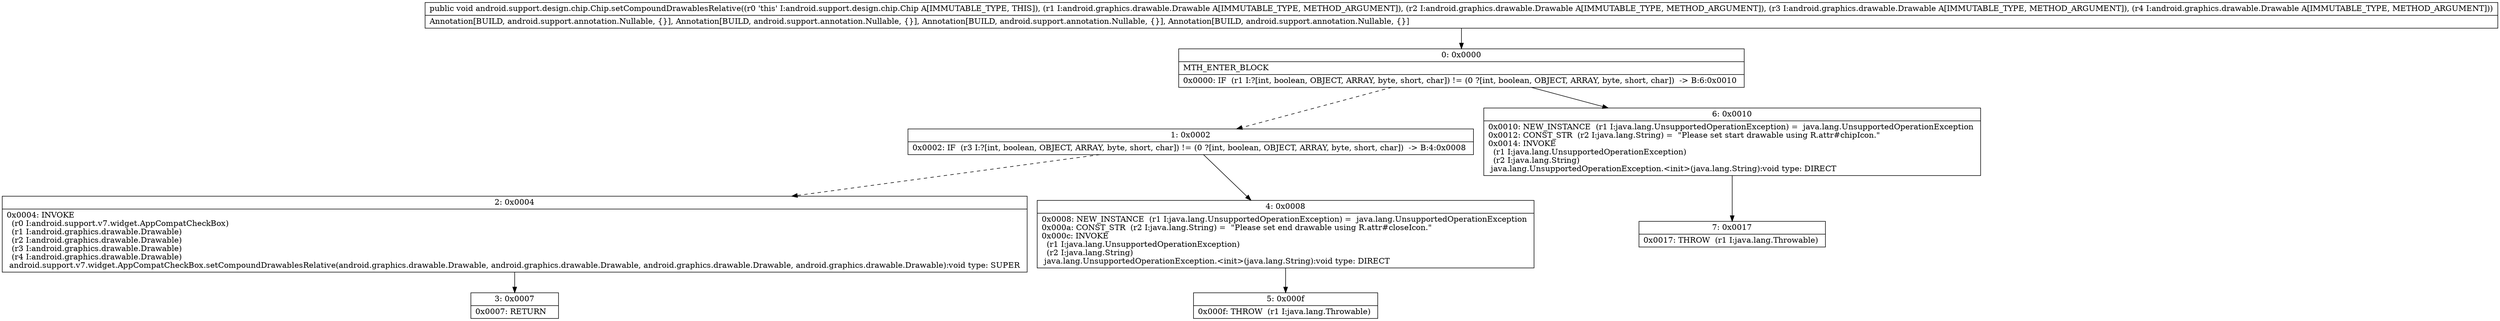 digraph "CFG forandroid.support.design.chip.Chip.setCompoundDrawablesRelative(Landroid\/graphics\/drawable\/Drawable;Landroid\/graphics\/drawable\/Drawable;Landroid\/graphics\/drawable\/Drawable;Landroid\/graphics\/drawable\/Drawable;)V" {
Node_0 [shape=record,label="{0\:\ 0x0000|MTH_ENTER_BLOCK\l|0x0000: IF  (r1 I:?[int, boolean, OBJECT, ARRAY, byte, short, char]) != (0 ?[int, boolean, OBJECT, ARRAY, byte, short, char])  \-\> B:6:0x0010 \l}"];
Node_1 [shape=record,label="{1\:\ 0x0002|0x0002: IF  (r3 I:?[int, boolean, OBJECT, ARRAY, byte, short, char]) != (0 ?[int, boolean, OBJECT, ARRAY, byte, short, char])  \-\> B:4:0x0008 \l}"];
Node_2 [shape=record,label="{2\:\ 0x0004|0x0004: INVOKE  \l  (r0 I:android.support.v7.widget.AppCompatCheckBox)\l  (r1 I:android.graphics.drawable.Drawable)\l  (r2 I:android.graphics.drawable.Drawable)\l  (r3 I:android.graphics.drawable.Drawable)\l  (r4 I:android.graphics.drawable.Drawable)\l android.support.v7.widget.AppCompatCheckBox.setCompoundDrawablesRelative(android.graphics.drawable.Drawable, android.graphics.drawable.Drawable, android.graphics.drawable.Drawable, android.graphics.drawable.Drawable):void type: SUPER \l}"];
Node_3 [shape=record,label="{3\:\ 0x0007|0x0007: RETURN   \l}"];
Node_4 [shape=record,label="{4\:\ 0x0008|0x0008: NEW_INSTANCE  (r1 I:java.lang.UnsupportedOperationException) =  java.lang.UnsupportedOperationException \l0x000a: CONST_STR  (r2 I:java.lang.String) =  \"Please set end drawable using R.attr#closeIcon.\" \l0x000c: INVOKE  \l  (r1 I:java.lang.UnsupportedOperationException)\l  (r2 I:java.lang.String)\l java.lang.UnsupportedOperationException.\<init\>(java.lang.String):void type: DIRECT \l}"];
Node_5 [shape=record,label="{5\:\ 0x000f|0x000f: THROW  (r1 I:java.lang.Throwable) \l}"];
Node_6 [shape=record,label="{6\:\ 0x0010|0x0010: NEW_INSTANCE  (r1 I:java.lang.UnsupportedOperationException) =  java.lang.UnsupportedOperationException \l0x0012: CONST_STR  (r2 I:java.lang.String) =  \"Please set start drawable using R.attr#chipIcon.\" \l0x0014: INVOKE  \l  (r1 I:java.lang.UnsupportedOperationException)\l  (r2 I:java.lang.String)\l java.lang.UnsupportedOperationException.\<init\>(java.lang.String):void type: DIRECT \l}"];
Node_7 [shape=record,label="{7\:\ 0x0017|0x0017: THROW  (r1 I:java.lang.Throwable) \l}"];
MethodNode[shape=record,label="{public void android.support.design.chip.Chip.setCompoundDrawablesRelative((r0 'this' I:android.support.design.chip.Chip A[IMMUTABLE_TYPE, THIS]), (r1 I:android.graphics.drawable.Drawable A[IMMUTABLE_TYPE, METHOD_ARGUMENT]), (r2 I:android.graphics.drawable.Drawable A[IMMUTABLE_TYPE, METHOD_ARGUMENT]), (r3 I:android.graphics.drawable.Drawable A[IMMUTABLE_TYPE, METHOD_ARGUMENT]), (r4 I:android.graphics.drawable.Drawable A[IMMUTABLE_TYPE, METHOD_ARGUMENT]))  | Annotation[BUILD, android.support.annotation.Nullable, \{\}], Annotation[BUILD, android.support.annotation.Nullable, \{\}], Annotation[BUILD, android.support.annotation.Nullable, \{\}], Annotation[BUILD, android.support.annotation.Nullable, \{\}]\l}"];
MethodNode -> Node_0;
Node_0 -> Node_1[style=dashed];
Node_0 -> Node_6;
Node_1 -> Node_2[style=dashed];
Node_1 -> Node_4;
Node_2 -> Node_3;
Node_4 -> Node_5;
Node_6 -> Node_7;
}


